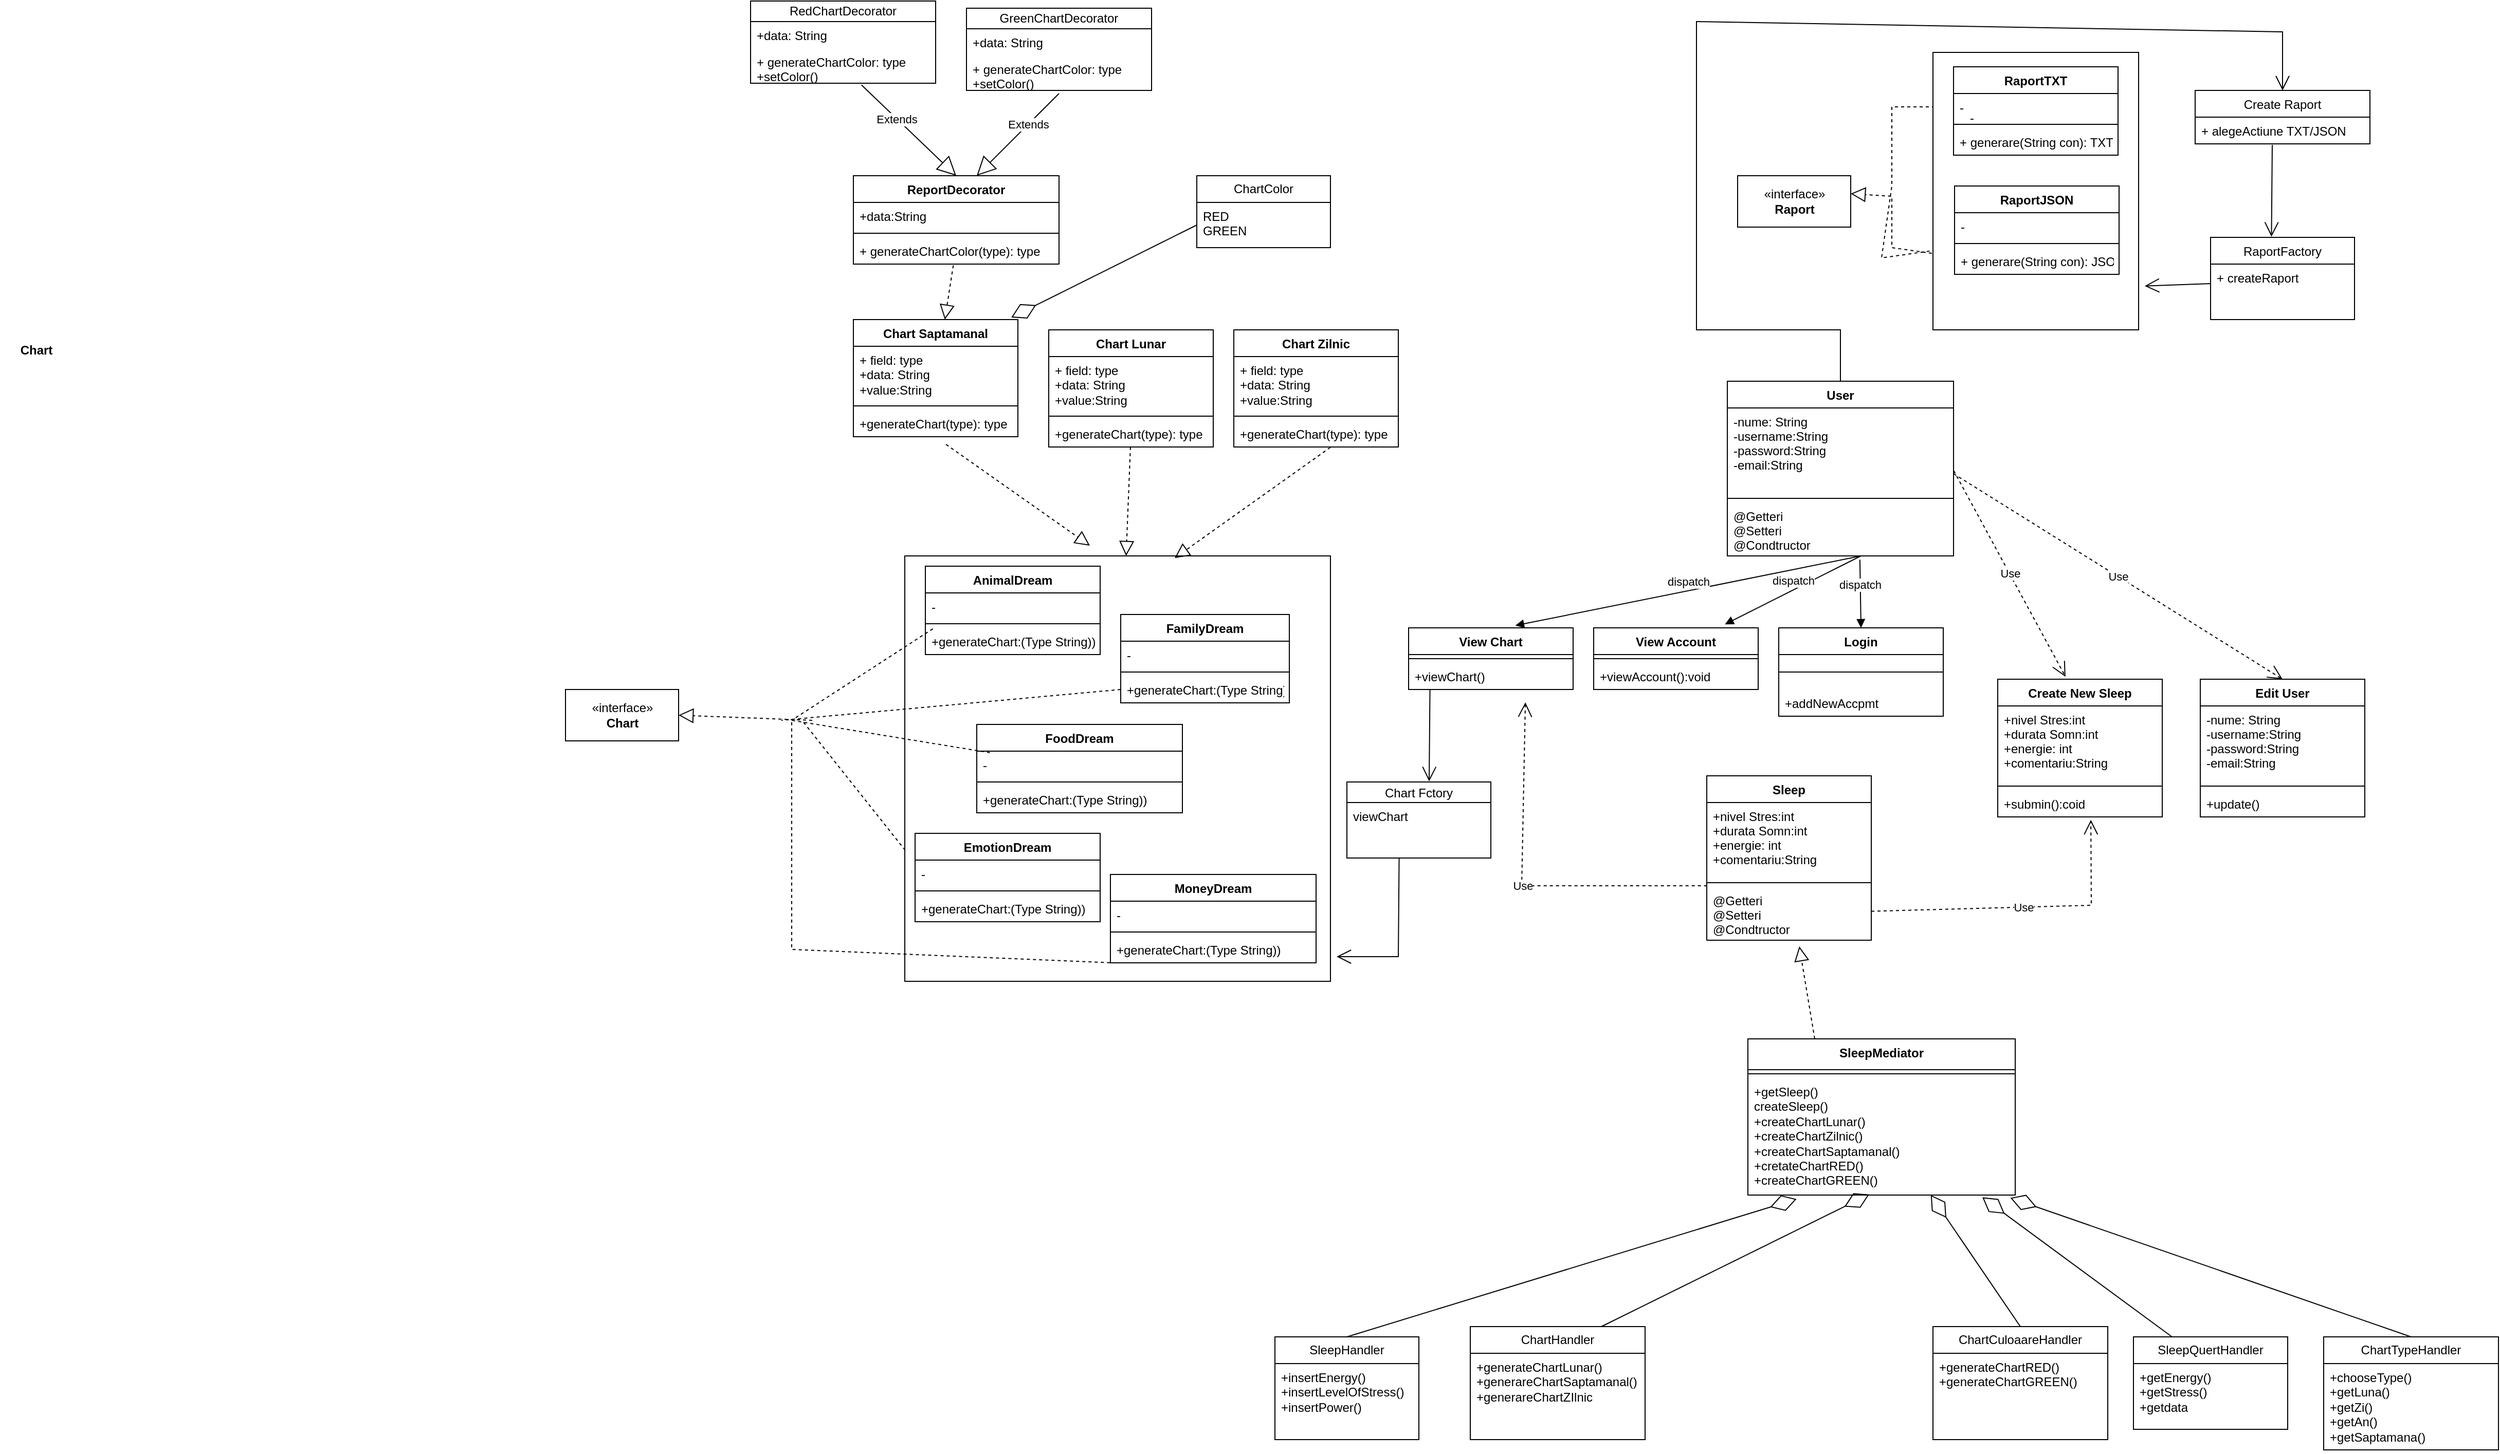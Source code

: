 <mxfile version="21.1.5" type="device">
  <diagram name="Page-1" id="kDRS4SzMBzNIKJDQWbR2">
    <mxGraphModel dx="2416" dy="660" grid="1" gridSize="10" guides="1" tooltips="1" connect="1" arrows="1" fold="1" page="1" pageScale="1" pageWidth="850" pageHeight="1100" math="0" shadow="0">
      <root>
        <mxCell id="0" />
        <mxCell id="1" parent="0" />
        <mxCell id="iBEmEZVyKZWmT8qCDktP-1" value="«interface»&lt;br&gt;&lt;b&gt;Raport&lt;/b&gt;" style="html=1;" parent="1" vertex="1">
          <mxGeometry x="40" y="300" width="110" height="50" as="geometry" />
        </mxCell>
        <mxCell id="iBEmEZVyKZWmT8qCDktP-4" value="" style="endArrow=block;dashed=1;endFill=0;endSize=12;html=1;rounded=0;entryX=1;entryY=0.75;entryDx=0;entryDy=0;exitX=0;exitY=0.5;exitDx=0;exitDy=0;" parent="1" source="iBEmEZVyKZWmT8qCDktP-7" edge="1">
          <mxGeometry width="160" relative="1" as="geometry">
            <mxPoint x="240" y="320" as="sourcePoint" />
            <mxPoint x="150" y="317.5" as="targetPoint" />
            <Array as="points">
              <mxPoint x="190" y="233" />
              <mxPoint x="190" y="310" />
              <mxPoint x="180" y="380" />
              <mxPoint x="250" y="370" />
              <mxPoint x="260" y="380" />
              <mxPoint x="190" y="370" />
              <mxPoint x="190" y="320" />
            </Array>
          </mxGeometry>
        </mxCell>
        <mxCell id="iBEmEZVyKZWmT8qCDktP-5" value="" style="html=1;" parent="1" vertex="1">
          <mxGeometry x="230" y="180" width="200" height="270" as="geometry" />
        </mxCell>
        <mxCell id="iBEmEZVyKZWmT8qCDktP-6" value="RaportTXT" style="swimlane;fontStyle=1;align=center;verticalAlign=top;childLayout=stackLayout;horizontal=1;startSize=26;horizontalStack=0;resizeParent=1;resizeParentMax=0;resizeLast=0;collapsible=1;marginBottom=0;" parent="1" vertex="1">
          <mxGeometry x="250" y="194" width="160" height="86" as="geometry" />
        </mxCell>
        <mxCell id="iBEmEZVyKZWmT8qCDktP-7" value="-" style="text;strokeColor=none;fillColor=none;align=left;verticalAlign=top;spacingLeft=4;spacingRight=4;overflow=hidden;rotatable=0;points=[[0,0.5],[1,0.5]];portConstraint=eastwest;" parent="iBEmEZVyKZWmT8qCDktP-6" vertex="1">
          <mxGeometry y="26" width="160" height="26" as="geometry" />
        </mxCell>
        <mxCell id="iBEmEZVyKZWmT8qCDktP-8" value="" style="line;strokeWidth=1;fillColor=none;align=left;verticalAlign=middle;spacingTop=-1;spacingLeft=3;spacingRight=3;rotatable=0;labelPosition=right;points=[];portConstraint=eastwest;strokeColor=inherit;" parent="iBEmEZVyKZWmT8qCDktP-6" vertex="1">
          <mxGeometry y="52" width="160" height="8" as="geometry" />
        </mxCell>
        <mxCell id="iBEmEZVyKZWmT8qCDktP-9" value="+ generare(String con): TXT" style="text;strokeColor=none;fillColor=none;align=left;verticalAlign=top;spacingLeft=4;spacingRight=4;overflow=hidden;rotatable=0;points=[[0,0.5],[1,0.5]];portConstraint=eastwest;" parent="iBEmEZVyKZWmT8qCDktP-6" vertex="1">
          <mxGeometry y="60" width="160" height="26" as="geometry" />
        </mxCell>
        <mxCell id="iBEmEZVyKZWmT8qCDktP-11" value="-" style="text;strokeColor=none;fillColor=none;align=left;verticalAlign=top;spacingLeft=4;spacingRight=4;overflow=hidden;rotatable=0;points=[[0,0.5],[1,0.5]];portConstraint=eastwest;" parent="1" vertex="1">
          <mxGeometry x="260" y="230" width="160" height="26" as="geometry" />
        </mxCell>
        <mxCell id="iBEmEZVyKZWmT8qCDktP-12" value="RaportJSON" style="swimlane;fontStyle=1;align=center;verticalAlign=top;childLayout=stackLayout;horizontal=1;startSize=26;horizontalStack=0;resizeParent=1;resizeParentMax=0;resizeLast=0;collapsible=1;marginBottom=0;" parent="1" vertex="1">
          <mxGeometry x="251" y="310" width="160" height="86" as="geometry" />
        </mxCell>
        <mxCell id="iBEmEZVyKZWmT8qCDktP-13" value="-" style="text;strokeColor=none;fillColor=none;align=left;verticalAlign=top;spacingLeft=4;spacingRight=4;overflow=hidden;rotatable=0;points=[[0,0.5],[1,0.5]];portConstraint=eastwest;" parent="iBEmEZVyKZWmT8qCDktP-12" vertex="1">
          <mxGeometry y="26" width="160" height="26" as="geometry" />
        </mxCell>
        <mxCell id="iBEmEZVyKZWmT8qCDktP-14" value="" style="line;strokeWidth=1;fillColor=none;align=left;verticalAlign=middle;spacingTop=-1;spacingLeft=3;spacingRight=3;rotatable=0;labelPosition=right;points=[];portConstraint=eastwest;strokeColor=inherit;" parent="iBEmEZVyKZWmT8qCDktP-12" vertex="1">
          <mxGeometry y="52" width="160" height="8" as="geometry" />
        </mxCell>
        <mxCell id="iBEmEZVyKZWmT8qCDktP-15" value="+ generare(String con): JSON" style="text;strokeColor=none;fillColor=none;align=left;verticalAlign=top;spacingLeft=4;spacingRight=4;overflow=hidden;rotatable=0;points=[[0,0.5],[1,0.5]];portConstraint=eastwest;" parent="iBEmEZVyKZWmT8qCDktP-12" vertex="1">
          <mxGeometry y="60" width="160" height="26" as="geometry" />
        </mxCell>
        <mxCell id="iBEmEZVyKZWmT8qCDktP-16" value="" style="endArrow=open;endFill=1;endSize=12;html=1;rounded=0;exitX=0;exitY=0.5;exitDx=0;exitDy=0;entryX=1.03;entryY=0.842;entryDx=0;entryDy=0;entryPerimeter=0;" parent="1" target="iBEmEZVyKZWmT8qCDktP-5" edge="1">
          <mxGeometry width="160" relative="1" as="geometry">
            <mxPoint x="500" y="405" as="sourcePoint" />
            <mxPoint x="440" y="410" as="targetPoint" />
          </mxGeometry>
        </mxCell>
        <mxCell id="iBEmEZVyKZWmT8qCDktP-17" value="RaportFactory" style="swimlane;fontStyle=0;childLayout=stackLayout;horizontal=1;startSize=26;fillColor=none;horizontalStack=0;resizeParent=1;resizeParentMax=0;resizeLast=0;collapsible=1;marginBottom=0;" parent="1" vertex="1">
          <mxGeometry x="500" y="360" width="140" height="80" as="geometry" />
        </mxCell>
        <mxCell id="iBEmEZVyKZWmT8qCDktP-18" value="+ createRaport" style="text;strokeColor=none;fillColor=none;align=left;verticalAlign=top;spacingLeft=4;spacingRight=4;overflow=hidden;rotatable=0;points=[[0,0.5],[1,0.5]];portConstraint=eastwest;" parent="iBEmEZVyKZWmT8qCDktP-17" vertex="1">
          <mxGeometry y="26" width="140" height="54" as="geometry" />
        </mxCell>
        <mxCell id="iBEmEZVyKZWmT8qCDktP-21" value="" style="endArrow=open;endFill=1;endSize=12;html=1;rounded=0;entryX=0.423;entryY=-0.008;entryDx=0;entryDy=0;entryPerimeter=0;" parent="1" target="iBEmEZVyKZWmT8qCDktP-17" edge="1">
          <mxGeometry width="160" relative="1" as="geometry">
            <mxPoint x="560" y="270" as="sourcePoint" />
            <mxPoint x="446" y="417.34" as="targetPoint" />
          </mxGeometry>
        </mxCell>
        <mxCell id="iBEmEZVyKZWmT8qCDktP-22" value="Create Raport" style="swimlane;fontStyle=0;childLayout=stackLayout;horizontal=1;startSize=26;fillColor=none;horizontalStack=0;resizeParent=1;resizeParentMax=0;resizeLast=0;collapsible=1;marginBottom=0;" parent="1" vertex="1">
          <mxGeometry x="485" y="217" width="170" height="52" as="geometry" />
        </mxCell>
        <mxCell id="iBEmEZVyKZWmT8qCDktP-25" value="+ alegeActiune TXT/JSON" style="text;strokeColor=none;fillColor=none;align=left;verticalAlign=top;spacingLeft=4;spacingRight=4;overflow=hidden;rotatable=0;points=[[0,0.5],[1,0.5]];portConstraint=eastwest;" parent="iBEmEZVyKZWmT8qCDktP-22" vertex="1">
          <mxGeometry y="26" width="170" height="26" as="geometry" />
        </mxCell>
        <mxCell id="iBEmEZVyKZWmT8qCDktP-26" value="User" style="swimlane;fontStyle=1;align=center;verticalAlign=top;childLayout=stackLayout;horizontal=1;startSize=26;horizontalStack=0;resizeParent=1;resizeParentMax=0;resizeLast=0;collapsible=1;marginBottom=0;" parent="1" vertex="1">
          <mxGeometry x="30" y="500" width="220" height="170" as="geometry" />
        </mxCell>
        <mxCell id="iBEmEZVyKZWmT8qCDktP-27" value="-nume: String&#xa;-username:String&#xa;-password:String&#xa;-email:String" style="text;strokeColor=none;fillColor=none;align=left;verticalAlign=top;spacingLeft=4;spacingRight=4;overflow=hidden;rotatable=0;points=[[0,0.5],[1,0.5]];portConstraint=eastwest;" parent="iBEmEZVyKZWmT8qCDktP-26" vertex="1">
          <mxGeometry y="26" width="220" height="84" as="geometry" />
        </mxCell>
        <mxCell id="iBEmEZVyKZWmT8qCDktP-28" value="" style="line;strokeWidth=1;fillColor=none;align=left;verticalAlign=middle;spacingTop=-1;spacingLeft=3;spacingRight=3;rotatable=0;labelPosition=right;points=[];portConstraint=eastwest;strokeColor=inherit;" parent="iBEmEZVyKZWmT8qCDktP-26" vertex="1">
          <mxGeometry y="110" width="220" height="8" as="geometry" />
        </mxCell>
        <mxCell id="iBEmEZVyKZWmT8qCDktP-29" value="@Getteri&#xa;@Setteri&#xa;@Condtructor" style="text;strokeColor=none;fillColor=none;align=left;verticalAlign=top;spacingLeft=4;spacingRight=4;overflow=hidden;rotatable=0;points=[[0,0.5],[1,0.5]];portConstraint=eastwest;" parent="iBEmEZVyKZWmT8qCDktP-26" vertex="1">
          <mxGeometry y="118" width="220" height="52" as="geometry" />
        </mxCell>
        <mxCell id="iBEmEZVyKZWmT8qCDktP-51" value="" style="endArrow=open;endFill=1;endSize=12;html=1;rounded=0;entryX=0.5;entryY=0;entryDx=0;entryDy=0;exitX=0.5;exitY=0;exitDx=0;exitDy=0;" parent="1" source="iBEmEZVyKZWmT8qCDktP-26" target="iBEmEZVyKZWmT8qCDktP-22" edge="1">
          <mxGeometry width="160" relative="1" as="geometry">
            <mxPoint x="470" y="490" as="sourcePoint" />
            <mxPoint x="630" y="490" as="targetPoint" />
            <Array as="points">
              <mxPoint x="140" y="450" />
              <mxPoint y="450" />
              <mxPoint y="150" />
              <mxPoint x="570" y="160" />
            </Array>
          </mxGeometry>
        </mxCell>
        <mxCell id="iBEmEZVyKZWmT8qCDktP-53" value="Login&#xa;&#xa;" style="swimlane;fontStyle=1;align=center;verticalAlign=top;childLayout=stackLayout;horizontal=1;startSize=26;horizontalStack=0;resizeParent=1;resizeParentMax=0;resizeLast=0;collapsible=1;marginBottom=0;" parent="1" vertex="1">
          <mxGeometry x="80" y="740" width="160" height="86" as="geometry" />
        </mxCell>
        <mxCell id="iBEmEZVyKZWmT8qCDktP-55" value="" style="line;strokeWidth=1;fillColor=none;align=left;verticalAlign=middle;spacingTop=-1;spacingLeft=3;spacingRight=3;rotatable=0;labelPosition=right;points=[];portConstraint=eastwest;strokeColor=inherit;" parent="iBEmEZVyKZWmT8qCDktP-53" vertex="1">
          <mxGeometry y="26" width="160" height="34" as="geometry" />
        </mxCell>
        <mxCell id="iBEmEZVyKZWmT8qCDktP-56" value="+addNewAccpmt" style="text;strokeColor=none;fillColor=none;align=left;verticalAlign=top;spacingLeft=4;spacingRight=4;overflow=hidden;rotatable=0;points=[[0,0.5],[1,0.5]];portConstraint=eastwest;" parent="iBEmEZVyKZWmT8qCDktP-53" vertex="1">
          <mxGeometry y="60" width="160" height="26" as="geometry" />
        </mxCell>
        <mxCell id="iBEmEZVyKZWmT8qCDktP-57" value="dispatch" style="html=1;verticalAlign=bottom;endArrow=block;rounded=0;exitX=0.586;exitY=1.07;exitDx=0;exitDy=0;exitPerimeter=0;entryX=0.5;entryY=0;entryDx=0;entryDy=0;" parent="1" source="iBEmEZVyKZWmT8qCDktP-29" target="iBEmEZVyKZWmT8qCDktP-53" edge="1">
          <mxGeometry width="80" relative="1" as="geometry">
            <mxPoint x="670" y="460" as="sourcePoint" />
            <mxPoint x="750" y="460" as="targetPoint" />
          </mxGeometry>
        </mxCell>
        <mxCell id="iBEmEZVyKZWmT8qCDktP-58" value="Create New Sleep" style="swimlane;fontStyle=1;align=center;verticalAlign=top;childLayout=stackLayout;horizontal=1;startSize=26;horizontalStack=0;resizeParent=1;resizeParentMax=0;resizeLast=0;collapsible=1;marginBottom=0;" parent="1" vertex="1">
          <mxGeometry x="293" y="790" width="160" height="134" as="geometry" />
        </mxCell>
        <mxCell id="iBEmEZVyKZWmT8qCDktP-59" value="+nivel Stres:int&#xa;+durata Somn:int&#xa;+energie: int&#xa;+comentariu:String" style="text;strokeColor=none;fillColor=none;align=left;verticalAlign=top;spacingLeft=4;spacingRight=4;overflow=hidden;rotatable=0;points=[[0,0.5],[1,0.5]];portConstraint=eastwest;" parent="iBEmEZVyKZWmT8qCDktP-58" vertex="1">
          <mxGeometry y="26" width="160" height="74" as="geometry" />
        </mxCell>
        <mxCell id="iBEmEZVyKZWmT8qCDktP-60" value="" style="line;strokeWidth=1;fillColor=none;align=left;verticalAlign=middle;spacingTop=-1;spacingLeft=3;spacingRight=3;rotatable=0;labelPosition=right;points=[];portConstraint=eastwest;strokeColor=inherit;" parent="iBEmEZVyKZWmT8qCDktP-58" vertex="1">
          <mxGeometry y="100" width="160" height="8" as="geometry" />
        </mxCell>
        <mxCell id="iBEmEZVyKZWmT8qCDktP-61" value="+submin():coid" style="text;strokeColor=none;fillColor=none;align=left;verticalAlign=top;spacingLeft=4;spacingRight=4;overflow=hidden;rotatable=0;points=[[0,0.5],[1,0.5]];portConstraint=eastwest;" parent="iBEmEZVyKZWmT8qCDktP-58" vertex="1">
          <mxGeometry y="108" width="160" height="26" as="geometry" />
        </mxCell>
        <mxCell id="iBEmEZVyKZWmT8qCDktP-62" value="Use" style="endArrow=open;endSize=12;dashed=1;html=1;rounded=0;entryX=0.412;entryY=-0.018;entryDx=0;entryDy=0;entryPerimeter=0;exitX=1.001;exitY=0.727;exitDx=0;exitDy=0;exitPerimeter=0;" parent="1" source="iBEmEZVyKZWmT8qCDktP-27" target="iBEmEZVyKZWmT8qCDktP-58" edge="1">
          <mxGeometry width="160" relative="1" as="geometry">
            <mxPoint x="454" y="612.45" as="sourcePoint" />
            <mxPoint x="440" y="700" as="targetPoint" />
          </mxGeometry>
        </mxCell>
        <mxCell id="iBEmEZVyKZWmT8qCDktP-63" value="View Account" style="swimlane;fontStyle=1;align=center;verticalAlign=top;childLayout=stackLayout;horizontal=1;startSize=26;horizontalStack=0;resizeParent=1;resizeParentMax=0;resizeLast=0;collapsible=1;marginBottom=0;" parent="1" vertex="1">
          <mxGeometry x="-100" y="740" width="160" height="60" as="geometry" />
        </mxCell>
        <mxCell id="iBEmEZVyKZWmT8qCDktP-65" value="" style="line;strokeWidth=1;fillColor=none;align=left;verticalAlign=middle;spacingTop=-1;spacingLeft=3;spacingRight=3;rotatable=0;labelPosition=right;points=[];portConstraint=eastwest;strokeColor=inherit;" parent="iBEmEZVyKZWmT8qCDktP-63" vertex="1">
          <mxGeometry y="26" width="160" height="8" as="geometry" />
        </mxCell>
        <mxCell id="iBEmEZVyKZWmT8qCDktP-66" value="+viewAccount():void" style="text;strokeColor=none;fillColor=none;align=left;verticalAlign=top;spacingLeft=4;spacingRight=4;overflow=hidden;rotatable=0;points=[[0,0.5],[1,0.5]];portConstraint=eastwest;" parent="iBEmEZVyKZWmT8qCDktP-63" vertex="1">
          <mxGeometry y="34" width="160" height="26" as="geometry" />
        </mxCell>
        <mxCell id="iBEmEZVyKZWmT8qCDktP-67" value="dispatch" style="html=1;verticalAlign=bottom;endArrow=block;rounded=0;entryX=0.798;entryY=-0.057;entryDx=0;entryDy=0;entryPerimeter=0;" parent="1" target="iBEmEZVyKZWmT8qCDktP-63" edge="1">
          <mxGeometry width="80" relative="1" as="geometry">
            <mxPoint x="160" y="670" as="sourcePoint" />
            <mxPoint x="170" y="750" as="targetPoint" />
          </mxGeometry>
        </mxCell>
        <mxCell id="iBEmEZVyKZWmT8qCDktP-69" value="View Chart" style="swimlane;fontStyle=1;align=center;verticalAlign=top;childLayout=stackLayout;horizontal=1;startSize=26;horizontalStack=0;resizeParent=1;resizeParentMax=0;resizeLast=0;collapsible=1;marginBottom=0;" parent="1" vertex="1">
          <mxGeometry x="-280" y="740" width="160" height="60" as="geometry" />
        </mxCell>
        <mxCell id="iBEmEZVyKZWmT8qCDktP-70" value="" style="line;strokeWidth=1;fillColor=none;align=left;verticalAlign=middle;spacingTop=-1;spacingLeft=3;spacingRight=3;rotatable=0;labelPosition=right;points=[];portConstraint=eastwest;strokeColor=inherit;" parent="iBEmEZVyKZWmT8qCDktP-69" vertex="1">
          <mxGeometry y="26" width="160" height="8" as="geometry" />
        </mxCell>
        <mxCell id="iBEmEZVyKZWmT8qCDktP-71" value="+viewChart()" style="text;strokeColor=none;fillColor=none;align=left;verticalAlign=top;spacingLeft=4;spacingRight=4;overflow=hidden;rotatable=0;points=[[0,0.5],[1,0.5]];portConstraint=eastwest;" parent="iBEmEZVyKZWmT8qCDktP-69" vertex="1">
          <mxGeometry y="34" width="160" height="26" as="geometry" />
        </mxCell>
        <mxCell id="iBEmEZVyKZWmT8qCDktP-72" value="dispatch" style="html=1;verticalAlign=bottom;endArrow=block;rounded=0;entryX=0.649;entryY=-0.037;entryDx=0;entryDy=0;entryPerimeter=0;" parent="1" target="iBEmEZVyKZWmT8qCDktP-69" edge="1">
          <mxGeometry width="80" relative="1" as="geometry">
            <mxPoint x="160" y="670" as="sourcePoint" />
            <mxPoint x="37.68" y="746.58" as="targetPoint" />
          </mxGeometry>
        </mxCell>
        <mxCell id="iBEmEZVyKZWmT8qCDktP-73" value="Edit User" style="swimlane;fontStyle=1;align=center;verticalAlign=top;childLayout=stackLayout;horizontal=1;startSize=26;horizontalStack=0;resizeParent=1;resizeParentMax=0;resizeLast=0;collapsible=1;marginBottom=0;" parent="1" vertex="1">
          <mxGeometry x="490" y="790" width="160" height="134" as="geometry" />
        </mxCell>
        <mxCell id="iBEmEZVyKZWmT8qCDktP-74" value="-nume: String&#xa;-username:String&#xa;-password:String&#xa;-email:String" style="text;strokeColor=none;fillColor=none;align=left;verticalAlign=top;spacingLeft=4;spacingRight=4;overflow=hidden;rotatable=0;points=[[0,0.5],[1,0.5]];portConstraint=eastwest;" parent="iBEmEZVyKZWmT8qCDktP-73" vertex="1">
          <mxGeometry y="26" width="160" height="74" as="geometry" />
        </mxCell>
        <mxCell id="iBEmEZVyKZWmT8qCDktP-75" value="" style="line;strokeWidth=1;fillColor=none;align=left;verticalAlign=middle;spacingTop=-1;spacingLeft=3;spacingRight=3;rotatable=0;labelPosition=right;points=[];portConstraint=eastwest;strokeColor=inherit;" parent="iBEmEZVyKZWmT8qCDktP-73" vertex="1">
          <mxGeometry y="100" width="160" height="8" as="geometry" />
        </mxCell>
        <mxCell id="iBEmEZVyKZWmT8qCDktP-76" value="+update()" style="text;strokeColor=none;fillColor=none;align=left;verticalAlign=top;spacingLeft=4;spacingRight=4;overflow=hidden;rotatable=0;points=[[0,0.5],[1,0.5]];portConstraint=eastwest;" parent="iBEmEZVyKZWmT8qCDktP-73" vertex="1">
          <mxGeometry y="108" width="160" height="26" as="geometry" />
        </mxCell>
        <mxCell id="iBEmEZVyKZWmT8qCDktP-81" value="Use" style="endArrow=open;endSize=12;dashed=1;html=1;rounded=0;entryX=0.5;entryY=0;entryDx=0;entryDy=0;" parent="1" target="iBEmEZVyKZWmT8qCDktP-73" edge="1">
          <mxGeometry width="160" relative="1" as="geometry">
            <mxPoint x="250" y="590" as="sourcePoint" />
            <mxPoint x="620" y="770" as="targetPoint" />
          </mxGeometry>
        </mxCell>
        <mxCell id="iBEmEZVyKZWmT8qCDktP-83" value="Sleep" style="swimlane;fontStyle=1;align=center;verticalAlign=top;childLayout=stackLayout;horizontal=1;startSize=26;horizontalStack=0;resizeParent=1;resizeParentMax=0;resizeLast=0;collapsible=1;marginBottom=0;" parent="1" vertex="1">
          <mxGeometry x="10" y="884" width="160" height="160" as="geometry" />
        </mxCell>
        <mxCell id="iBEmEZVyKZWmT8qCDktP-84" value="+nivel Stres:int&#xa;+durata Somn:int&#xa;+energie: int&#xa;+comentariu:String" style="text;strokeColor=none;fillColor=none;align=left;verticalAlign=top;spacingLeft=4;spacingRight=4;overflow=hidden;rotatable=0;points=[[0,0.5],[1,0.5]];portConstraint=eastwest;" parent="iBEmEZVyKZWmT8qCDktP-83" vertex="1">
          <mxGeometry y="26" width="160" height="74" as="geometry" />
        </mxCell>
        <mxCell id="iBEmEZVyKZWmT8qCDktP-85" value="" style="line;strokeWidth=1;fillColor=none;align=left;verticalAlign=middle;spacingTop=-1;spacingLeft=3;spacingRight=3;rotatable=0;labelPosition=right;points=[];portConstraint=eastwest;strokeColor=inherit;" parent="iBEmEZVyKZWmT8qCDktP-83" vertex="1">
          <mxGeometry y="100" width="160" height="8" as="geometry" />
        </mxCell>
        <mxCell id="iBEmEZVyKZWmT8qCDktP-86" value="@Getteri&#xa;@Setteri&#xa;@Condtructor" style="text;strokeColor=none;fillColor=none;align=left;verticalAlign=top;spacingLeft=4;spacingRight=4;overflow=hidden;rotatable=0;points=[[0,0.5],[1,0.5]];portConstraint=eastwest;" parent="iBEmEZVyKZWmT8qCDktP-83" vertex="1">
          <mxGeometry y="108" width="160" height="52" as="geometry" />
        </mxCell>
        <mxCell id="iBEmEZVyKZWmT8qCDktP-87" value="Use" style="endArrow=open;endSize=12;dashed=1;html=1;rounded=0;entryX=0.566;entryY=1.113;entryDx=0;entryDy=0;entryPerimeter=0;" parent="1" source="iBEmEZVyKZWmT8qCDktP-86" target="iBEmEZVyKZWmT8qCDktP-61" edge="1">
          <mxGeometry width="160" relative="1" as="geometry">
            <mxPoint x="330" y="950" as="sourcePoint" />
            <mxPoint x="490" y="950" as="targetPoint" />
            <Array as="points">
              <mxPoint x="384" y="1010" />
            </Array>
          </mxGeometry>
        </mxCell>
        <mxCell id="iBEmEZVyKZWmT8qCDktP-88" value="Use" style="endArrow=open;endSize=12;dashed=1;html=1;rounded=0;entryX=0.566;entryY=1.113;entryDx=0;entryDy=0;entryPerimeter=0;exitX=0.002;exitY=1.094;exitDx=0;exitDy=0;exitPerimeter=0;" parent="1" source="iBEmEZVyKZWmT8qCDktP-84" edge="1">
          <mxGeometry width="160" relative="1" as="geometry">
            <mxPoint x="-380" y="901.443" as="sourcePoint" />
            <mxPoint x="-166.44" y="812.558" as="targetPoint" />
            <Array as="points">
              <mxPoint x="-170" y="991" />
            </Array>
          </mxGeometry>
        </mxCell>
        <mxCell id="zp08R42-wTzp3Ylq2dBb-3" value="Chart Fctory" style="swimlane;fontStyle=0;childLayout=stackLayout;horizontal=1;startSize=20;fillColor=none;horizontalStack=0;resizeParent=1;resizeParentMax=0;resizeLast=0;collapsible=1;marginBottom=0;" parent="1" vertex="1">
          <mxGeometry x="-340" y="890" width="140" height="74" as="geometry" />
        </mxCell>
        <mxCell id="zp08R42-wTzp3Ylq2dBb-4" value="viewChart" style="text;strokeColor=none;fillColor=none;align=left;verticalAlign=top;spacingLeft=4;spacingRight=4;overflow=hidden;rotatable=0;points=[[0,0.5],[1,0.5]];portConstraint=eastwest;" parent="zp08R42-wTzp3Ylq2dBb-3" vertex="1">
          <mxGeometry y="20" width="140" height="54" as="geometry" />
        </mxCell>
        <mxCell id="zp08R42-wTzp3Ylq2dBb-5" value="" style="endArrow=open;endFill=1;endSize=12;html=1;rounded=0;entryX=0.423;entryY=-0.008;entryDx=0;entryDy=0;entryPerimeter=0;" parent="1" edge="1">
          <mxGeometry width="160" relative="1" as="geometry">
            <mxPoint x="-259.22" y="800" as="sourcePoint" />
            <mxPoint x="-260.0" y="889.36" as="targetPoint" />
          </mxGeometry>
        </mxCell>
        <mxCell id="zp08R42-wTzp3Ylq2dBb-7" value="" style="whiteSpace=wrap;html=1;aspect=fixed;" parent="1" vertex="1">
          <mxGeometry x="-770" y="670" width="414" height="414" as="geometry" />
        </mxCell>
        <mxCell id="zp08R42-wTzp3Ylq2dBb-8" value="AnimalDream" style="swimlane;fontStyle=1;align=center;verticalAlign=top;childLayout=stackLayout;horizontal=1;startSize=26;horizontalStack=0;resizeParent=1;resizeParentMax=0;resizeLast=0;collapsible=1;marginBottom=0;" parent="1" vertex="1">
          <mxGeometry x="-750" y="680" width="170" height="86" as="geometry" />
        </mxCell>
        <mxCell id="zp08R42-wTzp3Ylq2dBb-9" value="-" style="text;strokeColor=none;fillColor=none;align=left;verticalAlign=top;spacingLeft=4;spacingRight=4;overflow=hidden;rotatable=0;points=[[0,0.5],[1,0.5]];portConstraint=eastwest;" parent="zp08R42-wTzp3Ylq2dBb-8" vertex="1">
          <mxGeometry y="26" width="170" height="26" as="geometry" />
        </mxCell>
        <mxCell id="zp08R42-wTzp3Ylq2dBb-10" value="" style="line;strokeWidth=1;fillColor=none;align=left;verticalAlign=middle;spacingTop=-1;spacingLeft=3;spacingRight=3;rotatable=0;labelPosition=right;points=[];portConstraint=eastwest;strokeColor=inherit;" parent="zp08R42-wTzp3Ylq2dBb-8" vertex="1">
          <mxGeometry y="52" width="170" height="8" as="geometry" />
        </mxCell>
        <mxCell id="zp08R42-wTzp3Ylq2dBb-11" value="+generateChart:(Type String))" style="text;strokeColor=none;fillColor=none;align=left;verticalAlign=top;spacingLeft=4;spacingRight=4;overflow=hidden;rotatable=0;points=[[0,0.5],[1,0.5]];portConstraint=eastwest;" parent="zp08R42-wTzp3Ylq2dBb-8" vertex="1">
          <mxGeometry y="60" width="170" height="26" as="geometry" />
        </mxCell>
        <mxCell id="zp08R42-wTzp3Ylq2dBb-12" value="FamilyDream" style="swimlane;fontStyle=1;align=center;verticalAlign=top;childLayout=stackLayout;horizontal=1;startSize=26;horizontalStack=0;resizeParent=1;resizeParentMax=0;resizeLast=0;collapsible=1;marginBottom=0;" parent="1" vertex="1">
          <mxGeometry x="-560" y="727" width="164" height="86" as="geometry" />
        </mxCell>
        <mxCell id="zp08R42-wTzp3Ylq2dBb-13" value="-" style="text;strokeColor=none;fillColor=none;align=left;verticalAlign=top;spacingLeft=4;spacingRight=4;overflow=hidden;rotatable=0;points=[[0,0.5],[1,0.5]];portConstraint=eastwest;" parent="zp08R42-wTzp3Ylq2dBb-12" vertex="1">
          <mxGeometry y="26" width="164" height="26" as="geometry" />
        </mxCell>
        <mxCell id="zp08R42-wTzp3Ylq2dBb-14" value="" style="line;strokeWidth=1;fillColor=none;align=left;verticalAlign=middle;spacingTop=-1;spacingLeft=3;spacingRight=3;rotatable=0;labelPosition=right;points=[];portConstraint=eastwest;strokeColor=inherit;" parent="zp08R42-wTzp3Ylq2dBb-12" vertex="1">
          <mxGeometry y="52" width="164" height="8" as="geometry" />
        </mxCell>
        <mxCell id="zp08R42-wTzp3Ylq2dBb-15" value="+generateChart:(Type String))" style="text;strokeColor=none;fillColor=none;align=left;verticalAlign=top;spacingLeft=4;spacingRight=4;overflow=hidden;rotatable=0;points=[[0,0.5],[1,0.5]];portConstraint=eastwest;" parent="zp08R42-wTzp3Ylq2dBb-12" vertex="1">
          <mxGeometry y="60" width="164" height="26" as="geometry" />
        </mxCell>
        <mxCell id="zp08R42-wTzp3Ylq2dBb-16" value="FoodDream" style="swimlane;fontStyle=1;align=center;verticalAlign=top;childLayout=stackLayout;horizontal=1;startSize=26;horizontalStack=0;resizeParent=1;resizeParentMax=0;resizeLast=0;collapsible=1;marginBottom=0;" parent="1" vertex="1">
          <mxGeometry x="-700" y="834" width="200" height="86" as="geometry" />
        </mxCell>
        <mxCell id="zp08R42-wTzp3Ylq2dBb-17" value="-" style="text;strokeColor=none;fillColor=none;align=left;verticalAlign=top;spacingLeft=4;spacingRight=4;overflow=hidden;rotatable=0;points=[[0,0.5],[1,0.5]];portConstraint=eastwest;" parent="zp08R42-wTzp3Ylq2dBb-16" vertex="1">
          <mxGeometry y="26" width="200" height="26" as="geometry" />
        </mxCell>
        <mxCell id="zp08R42-wTzp3Ylq2dBb-18" value="" style="line;strokeWidth=1;fillColor=none;align=left;verticalAlign=middle;spacingTop=-1;spacingLeft=3;spacingRight=3;rotatable=0;labelPosition=right;points=[];portConstraint=eastwest;strokeColor=inherit;" parent="zp08R42-wTzp3Ylq2dBb-16" vertex="1">
          <mxGeometry y="52" width="200" height="8" as="geometry" />
        </mxCell>
        <mxCell id="zp08R42-wTzp3Ylq2dBb-19" value="+generateChart:(Type String))" style="text;strokeColor=none;fillColor=none;align=left;verticalAlign=top;spacingLeft=4;spacingRight=4;overflow=hidden;rotatable=0;points=[[0,0.5],[1,0.5]];portConstraint=eastwest;" parent="zp08R42-wTzp3Ylq2dBb-16" vertex="1">
          <mxGeometry y="60" width="200" height="26" as="geometry" />
        </mxCell>
        <mxCell id="zp08R42-wTzp3Ylq2dBb-21" value="EmotionDream" style="swimlane;fontStyle=1;align=center;verticalAlign=top;childLayout=stackLayout;horizontal=1;startSize=26;horizontalStack=0;resizeParent=1;resizeParentMax=0;resizeLast=0;collapsible=1;marginBottom=0;" parent="1" vertex="1">
          <mxGeometry x="-760" y="940" width="180" height="86" as="geometry" />
        </mxCell>
        <mxCell id="zp08R42-wTzp3Ylq2dBb-22" value="-" style="text;strokeColor=none;fillColor=none;align=left;verticalAlign=top;spacingLeft=4;spacingRight=4;overflow=hidden;rotatable=0;points=[[0,0.5],[1,0.5]];portConstraint=eastwest;" parent="zp08R42-wTzp3Ylq2dBb-21" vertex="1">
          <mxGeometry y="26" width="180" height="26" as="geometry" />
        </mxCell>
        <mxCell id="zp08R42-wTzp3Ylq2dBb-23" value="" style="line;strokeWidth=1;fillColor=none;align=left;verticalAlign=middle;spacingTop=-1;spacingLeft=3;spacingRight=3;rotatable=0;labelPosition=right;points=[];portConstraint=eastwest;strokeColor=inherit;" parent="zp08R42-wTzp3Ylq2dBb-21" vertex="1">
          <mxGeometry y="52" width="180" height="8" as="geometry" />
        </mxCell>
        <mxCell id="zp08R42-wTzp3Ylq2dBb-24" value="+generateChart:(Type String))" style="text;strokeColor=none;fillColor=none;align=left;verticalAlign=top;spacingLeft=4;spacingRight=4;overflow=hidden;rotatable=0;points=[[0,0.5],[1,0.5]];portConstraint=eastwest;" parent="zp08R42-wTzp3Ylq2dBb-21" vertex="1">
          <mxGeometry y="60" width="180" height="26" as="geometry" />
        </mxCell>
        <mxCell id="zp08R42-wTzp3Ylq2dBb-25" value="MoneyDream" style="swimlane;fontStyle=1;align=center;verticalAlign=top;childLayout=stackLayout;horizontal=1;startSize=26;horizontalStack=0;resizeParent=1;resizeParentMax=0;resizeLast=0;collapsible=1;marginBottom=0;" parent="1" vertex="1">
          <mxGeometry x="-570" y="980" width="200" height="86" as="geometry" />
        </mxCell>
        <mxCell id="zp08R42-wTzp3Ylq2dBb-26" value="-" style="text;strokeColor=none;fillColor=none;align=left;verticalAlign=top;spacingLeft=4;spacingRight=4;overflow=hidden;rotatable=0;points=[[0,0.5],[1,0.5]];portConstraint=eastwest;" parent="zp08R42-wTzp3Ylq2dBb-25" vertex="1">
          <mxGeometry y="26" width="200" height="26" as="geometry" />
        </mxCell>
        <mxCell id="zp08R42-wTzp3Ylq2dBb-27" value="" style="line;strokeWidth=1;fillColor=none;align=left;verticalAlign=middle;spacingTop=-1;spacingLeft=3;spacingRight=3;rotatable=0;labelPosition=right;points=[];portConstraint=eastwest;strokeColor=inherit;" parent="zp08R42-wTzp3Ylq2dBb-25" vertex="1">
          <mxGeometry y="52" width="200" height="8" as="geometry" />
        </mxCell>
        <mxCell id="zp08R42-wTzp3Ylq2dBb-28" value="+generateChart:(Type String))" style="text;strokeColor=none;fillColor=none;align=left;verticalAlign=top;spacingLeft=4;spacingRight=4;overflow=hidden;rotatable=0;points=[[0,0.5],[1,0.5]];portConstraint=eastwest;" parent="zp08R42-wTzp3Ylq2dBb-25" vertex="1">
          <mxGeometry y="60" width="200" height="26" as="geometry" />
        </mxCell>
        <mxCell id="zp08R42-wTzp3Ylq2dBb-29" value="" style="endArrow=open;endFill=1;endSize=12;html=1;rounded=0;" parent="1" edge="1">
          <mxGeometry width="160" relative="1" as="geometry">
            <mxPoint x="-289.22" y="964" as="sourcePoint" />
            <mxPoint x="-350" y="1060" as="targetPoint" />
            <Array as="points">
              <mxPoint x="-290" y="1060" />
            </Array>
          </mxGeometry>
        </mxCell>
        <mxCell id="zp08R42-wTzp3Ylq2dBb-30" value="«interface»&lt;br&gt;&lt;b&gt;Chart&lt;/b&gt;" style="html=1;" parent="1" vertex="1">
          <mxGeometry x="-1100" y="800" width="110" height="50" as="geometry" />
        </mxCell>
        <mxCell id="zp08R42-wTzp3Ylq2dBb-31" value="" style="endArrow=none;dashed=1;html=1;rounded=0;exitX=0.043;exitY=0.036;exitDx=0;exitDy=0;exitPerimeter=0;" parent="1" source="zp08R42-wTzp3Ylq2dBb-11" edge="1">
          <mxGeometry width="50" height="50" relative="1" as="geometry">
            <mxPoint x="-500" y="700" as="sourcePoint" />
            <mxPoint x="-880" y="830" as="targetPoint" />
          </mxGeometry>
        </mxCell>
        <mxCell id="zp08R42-wTzp3Ylq2dBb-32" value="" style="endArrow=none;dashed=1;html=1;rounded=0;exitX=0;exitY=0.5;exitDx=0;exitDy=0;" parent="1" source="zp08R42-wTzp3Ylq2dBb-15" edge="1">
          <mxGeometry width="50" height="50" relative="1" as="geometry">
            <mxPoint x="-732.69" y="750.936" as="sourcePoint" />
            <mxPoint x="-890" y="830" as="targetPoint" />
          </mxGeometry>
        </mxCell>
        <mxCell id="zp08R42-wTzp3Ylq2dBb-33" value="" style="endArrow=none;dashed=1;html=1;rounded=0;exitX=0.064;exitY=0.059;exitDx=0;exitDy=0;exitPerimeter=0;" parent="1" source="zp08R42-wTzp3Ylq2dBb-17" edge="1">
          <mxGeometry width="50" height="50" relative="1" as="geometry">
            <mxPoint x="-722.69" y="760.936" as="sourcePoint" />
            <mxPoint x="-880" y="830" as="targetPoint" />
          </mxGeometry>
        </mxCell>
        <mxCell id="zp08R42-wTzp3Ylq2dBb-34" value="" style="endArrow=none;dashed=1;html=1;rounded=0;exitX=0.001;exitY=0.692;exitDx=0;exitDy=0;exitPerimeter=0;" parent="1" source="zp08R42-wTzp3Ylq2dBb-7" edge="1">
          <mxGeometry width="50" height="50" relative="1" as="geometry">
            <mxPoint x="-712.69" y="770.936" as="sourcePoint" />
            <mxPoint x="-870" y="830" as="targetPoint" />
          </mxGeometry>
        </mxCell>
        <mxCell id="zp08R42-wTzp3Ylq2dBb-35" value="" style="endArrow=none;dashed=1;html=1;rounded=0;exitX=-0.002;exitY=0.994;exitDx=0;exitDy=0;exitPerimeter=0;" parent="1" source="zp08R42-wTzp3Ylq2dBb-28" edge="1">
          <mxGeometry width="50" height="50" relative="1" as="geometry">
            <mxPoint x="-702.69" y="780.936" as="sourcePoint" />
            <mxPoint x="-880" y="830" as="targetPoint" />
            <Array as="points">
              <mxPoint x="-880" y="1053" />
            </Array>
          </mxGeometry>
        </mxCell>
        <mxCell id="zp08R42-wTzp3Ylq2dBb-39" value="" style="endArrow=block;dashed=1;endFill=0;endSize=12;html=1;rounded=0;entryX=1;entryY=0.5;entryDx=0;entryDy=0;" parent="1" target="zp08R42-wTzp3Ylq2dBb-30" edge="1">
          <mxGeometry width="160" relative="1" as="geometry">
            <mxPoint x="-860" y="830" as="sourcePoint" />
            <mxPoint x="-400" y="680" as="targetPoint" />
          </mxGeometry>
        </mxCell>
        <mxCell id="c24Lr0dvTMyHresmWkB6-2" value="Chart" style="text;align=center;fontStyle=1;verticalAlign=middle;spacingLeft=3;spacingRight=3;strokeColor=none;rotatable=0;points=[[0,0.5],[1,0.5]];portConstraint=eastwest;html=1;" vertex="1" parent="1">
          <mxGeometry x="-1650" y="460" width="70" height="20" as="geometry" />
        </mxCell>
        <mxCell id="c24Lr0dvTMyHresmWkB6-3" value="Chart Saptamanal" style="swimlane;fontStyle=1;align=center;verticalAlign=top;childLayout=stackLayout;horizontal=1;startSize=26;horizontalStack=0;resizeParent=1;resizeParentMax=0;resizeLast=0;collapsible=1;marginBottom=0;whiteSpace=wrap;html=1;fillColor=#FFFFFF;" vertex="1" parent="1">
          <mxGeometry x="-820" y="440" width="160" height="114" as="geometry" />
        </mxCell>
        <mxCell id="c24Lr0dvTMyHresmWkB6-4" value="+ field: type&lt;br&gt;+data: String&lt;br&gt;+value:String" style="text;strokeColor=none;fillColor=none;align=left;verticalAlign=top;spacingLeft=4;spacingRight=4;overflow=hidden;rotatable=0;points=[[0,0.5],[1,0.5]];portConstraint=eastwest;whiteSpace=wrap;html=1;" vertex="1" parent="c24Lr0dvTMyHresmWkB6-3">
          <mxGeometry y="26" width="160" height="54" as="geometry" />
        </mxCell>
        <mxCell id="c24Lr0dvTMyHresmWkB6-5" value="" style="line;strokeWidth=1;fillColor=none;align=left;verticalAlign=middle;spacingTop=-1;spacingLeft=3;spacingRight=3;rotatable=0;labelPosition=right;points=[];portConstraint=eastwest;strokeColor=inherit;" vertex="1" parent="c24Lr0dvTMyHresmWkB6-3">
          <mxGeometry y="80" width="160" height="8" as="geometry" />
        </mxCell>
        <mxCell id="c24Lr0dvTMyHresmWkB6-6" value="+generateChart(type): type" style="text;strokeColor=none;fillColor=none;align=left;verticalAlign=top;spacingLeft=4;spacingRight=4;overflow=hidden;rotatable=0;points=[[0,0.5],[1,0.5]];portConstraint=eastwest;whiteSpace=wrap;html=1;" vertex="1" parent="c24Lr0dvTMyHresmWkB6-3">
          <mxGeometry y="88" width="160" height="26" as="geometry" />
        </mxCell>
        <mxCell id="c24Lr0dvTMyHresmWkB6-8" value="Chart Lunar" style="swimlane;fontStyle=1;align=center;verticalAlign=top;childLayout=stackLayout;horizontal=1;startSize=26;horizontalStack=0;resizeParent=1;resizeParentMax=0;resizeLast=0;collapsible=1;marginBottom=0;whiteSpace=wrap;html=1;fillColor=#FFFFFF;" vertex="1" parent="1">
          <mxGeometry x="-630" y="450" width="160" height="114" as="geometry" />
        </mxCell>
        <mxCell id="c24Lr0dvTMyHresmWkB6-9" value="+ field: type&lt;br&gt;+data: String&lt;br&gt;+value:String" style="text;strokeColor=none;fillColor=none;align=left;verticalAlign=top;spacingLeft=4;spacingRight=4;overflow=hidden;rotatable=0;points=[[0,0.5],[1,0.5]];portConstraint=eastwest;whiteSpace=wrap;html=1;" vertex="1" parent="c24Lr0dvTMyHresmWkB6-8">
          <mxGeometry y="26" width="160" height="54" as="geometry" />
        </mxCell>
        <mxCell id="c24Lr0dvTMyHresmWkB6-10" value="" style="line;strokeWidth=1;fillColor=none;align=left;verticalAlign=middle;spacingTop=-1;spacingLeft=3;spacingRight=3;rotatable=0;labelPosition=right;points=[];portConstraint=eastwest;strokeColor=inherit;" vertex="1" parent="c24Lr0dvTMyHresmWkB6-8">
          <mxGeometry y="80" width="160" height="8" as="geometry" />
        </mxCell>
        <mxCell id="c24Lr0dvTMyHresmWkB6-11" value="+generateChart(type): type" style="text;strokeColor=none;fillColor=none;align=left;verticalAlign=top;spacingLeft=4;spacingRight=4;overflow=hidden;rotatable=0;points=[[0,0.5],[1,0.5]];portConstraint=eastwest;whiteSpace=wrap;html=1;" vertex="1" parent="c24Lr0dvTMyHresmWkB6-8">
          <mxGeometry y="88" width="160" height="26" as="geometry" />
        </mxCell>
        <mxCell id="c24Lr0dvTMyHresmWkB6-12" value="Chart Zilnic" style="swimlane;fontStyle=1;align=center;verticalAlign=top;childLayout=stackLayout;horizontal=1;startSize=26;horizontalStack=0;resizeParent=1;resizeParentMax=0;resizeLast=0;collapsible=1;marginBottom=0;whiteSpace=wrap;html=1;fillColor=#FFFFFF;" vertex="1" parent="1">
          <mxGeometry x="-450" y="450" width="160" height="114" as="geometry" />
        </mxCell>
        <mxCell id="c24Lr0dvTMyHresmWkB6-13" value="+ field: type&lt;br&gt;+data: String&lt;br&gt;+value:String" style="text;strokeColor=none;fillColor=none;align=left;verticalAlign=top;spacingLeft=4;spacingRight=4;overflow=hidden;rotatable=0;points=[[0,0.5],[1,0.5]];portConstraint=eastwest;whiteSpace=wrap;html=1;" vertex="1" parent="c24Lr0dvTMyHresmWkB6-12">
          <mxGeometry y="26" width="160" height="54" as="geometry" />
        </mxCell>
        <mxCell id="c24Lr0dvTMyHresmWkB6-14" value="" style="line;strokeWidth=1;fillColor=none;align=left;verticalAlign=middle;spacingTop=-1;spacingLeft=3;spacingRight=3;rotatable=0;labelPosition=right;points=[];portConstraint=eastwest;strokeColor=inherit;" vertex="1" parent="c24Lr0dvTMyHresmWkB6-12">
          <mxGeometry y="80" width="160" height="8" as="geometry" />
        </mxCell>
        <mxCell id="c24Lr0dvTMyHresmWkB6-15" value="+generateChart(type): type" style="text;strokeColor=none;fillColor=none;align=left;verticalAlign=top;spacingLeft=4;spacingRight=4;overflow=hidden;rotatable=0;points=[[0,0.5],[1,0.5]];portConstraint=eastwest;whiteSpace=wrap;html=1;" vertex="1" parent="c24Lr0dvTMyHresmWkB6-12">
          <mxGeometry y="88" width="160" height="26" as="geometry" />
        </mxCell>
        <mxCell id="c24Lr0dvTMyHresmWkB6-16" value="" style="endArrow=block;dashed=1;endFill=0;endSize=12;html=1;rounded=0;" edge="1" parent="1" source="c24Lr0dvTMyHresmWkB6-11" target="zp08R42-wTzp3Ylq2dBb-7">
          <mxGeometry width="160" relative="1" as="geometry">
            <mxPoint x="-690" y="640" as="sourcePoint" />
            <mxPoint x="-530" y="640" as="targetPoint" />
          </mxGeometry>
        </mxCell>
        <mxCell id="c24Lr0dvTMyHresmWkB6-17" value="" style="endArrow=block;dashed=1;endFill=0;endSize=12;html=1;rounded=0;exitX=0.563;exitY=1.287;exitDx=0;exitDy=0;exitPerimeter=0;" edge="1" parent="1" source="c24Lr0dvTMyHresmWkB6-6">
          <mxGeometry width="160" relative="1" as="geometry">
            <mxPoint x="-690" y="640" as="sourcePoint" />
            <mxPoint x="-590" y="660" as="targetPoint" />
          </mxGeometry>
        </mxCell>
        <mxCell id="c24Lr0dvTMyHresmWkB6-18" value="" style="endArrow=block;dashed=1;endFill=0;endSize=12;html=1;rounded=0;exitX=0.587;exitY=1.014;exitDx=0;exitDy=0;exitPerimeter=0;entryX=0.634;entryY=0.005;entryDx=0;entryDy=0;entryPerimeter=0;" edge="1" parent="1" source="c24Lr0dvTMyHresmWkB6-15" target="zp08R42-wTzp3Ylq2dBb-7">
          <mxGeometry width="160" relative="1" as="geometry">
            <mxPoint x="-720" y="571" as="sourcePoint" />
            <mxPoint x="-580" y="670" as="targetPoint" />
          </mxGeometry>
        </mxCell>
        <mxCell id="c24Lr0dvTMyHresmWkB6-19" value="ReportDecorator" style="swimlane;fontStyle=1;align=center;verticalAlign=top;childLayout=stackLayout;horizontal=1;startSize=26;horizontalStack=0;resizeParent=1;resizeParentMax=0;resizeLast=0;collapsible=1;marginBottom=0;whiteSpace=wrap;html=1;" vertex="1" parent="1">
          <mxGeometry x="-820" y="300" width="200" height="86" as="geometry" />
        </mxCell>
        <mxCell id="c24Lr0dvTMyHresmWkB6-20" value="+data:String" style="text;strokeColor=none;fillColor=none;align=left;verticalAlign=top;spacingLeft=4;spacingRight=4;overflow=hidden;rotatable=0;points=[[0,0.5],[1,0.5]];portConstraint=eastwest;whiteSpace=wrap;html=1;" vertex="1" parent="c24Lr0dvTMyHresmWkB6-19">
          <mxGeometry y="26" width="200" height="26" as="geometry" />
        </mxCell>
        <mxCell id="c24Lr0dvTMyHresmWkB6-21" value="" style="line;strokeWidth=1;fillColor=none;align=left;verticalAlign=middle;spacingTop=-1;spacingLeft=3;spacingRight=3;rotatable=0;labelPosition=right;points=[];portConstraint=eastwest;strokeColor=inherit;" vertex="1" parent="c24Lr0dvTMyHresmWkB6-19">
          <mxGeometry y="52" width="200" height="8" as="geometry" />
        </mxCell>
        <mxCell id="c24Lr0dvTMyHresmWkB6-22" value="+ generateChartColor(type): type" style="text;strokeColor=none;fillColor=none;align=left;verticalAlign=top;spacingLeft=4;spacingRight=4;overflow=hidden;rotatable=0;points=[[0,0.5],[1,0.5]];portConstraint=eastwest;whiteSpace=wrap;html=1;" vertex="1" parent="c24Lr0dvTMyHresmWkB6-19">
          <mxGeometry y="60" width="200" height="26" as="geometry" />
        </mxCell>
        <mxCell id="c24Lr0dvTMyHresmWkB6-24" value="" style="endArrow=block;dashed=1;endFill=0;endSize=12;html=1;rounded=0;exitX=0.486;exitY=1.046;exitDx=0;exitDy=0;exitPerimeter=0;" edge="1" parent="1" source="c24Lr0dvTMyHresmWkB6-22" target="c24Lr0dvTMyHresmWkB6-3">
          <mxGeometry width="160" relative="1" as="geometry">
            <mxPoint x="-620" y="380" as="sourcePoint" />
            <mxPoint x="-460" y="380" as="targetPoint" />
          </mxGeometry>
        </mxCell>
        <mxCell id="c24Lr0dvTMyHresmWkB6-25" value="Extends" style="endArrow=block;endSize=16;endFill=0;html=1;rounded=0;entryX=0.5;entryY=0;entryDx=0;entryDy=0;exitX=0.599;exitY=1.047;exitDx=0;exitDy=0;exitPerimeter=0;" edge="1" parent="1" source="c24Lr0dvTMyHresmWkB6-32" target="c24Lr0dvTMyHresmWkB6-19">
          <mxGeometry x="-0.25" width="160" relative="1" as="geometry">
            <mxPoint x="-800" y="220" as="sourcePoint" />
            <mxPoint x="-460" y="380" as="targetPoint" />
            <mxPoint as="offset" />
          </mxGeometry>
        </mxCell>
        <mxCell id="c24Lr0dvTMyHresmWkB6-30" value="RedChartDecorator" style="swimlane;fontStyle=0;childLayout=stackLayout;horizontal=1;startSize=20;fillColor=none;horizontalStack=0;resizeParent=1;resizeParentMax=0;resizeLast=0;collapsible=1;marginBottom=0;whiteSpace=wrap;html=1;" vertex="1" parent="1">
          <mxGeometry x="-920" y="130" width="180" height="80" as="geometry" />
        </mxCell>
        <mxCell id="c24Lr0dvTMyHresmWkB6-31" value="+data: String&amp;nbsp;" style="text;strokeColor=none;fillColor=none;align=left;verticalAlign=top;spacingLeft=4;spacingRight=4;overflow=hidden;rotatable=0;points=[[0,0.5],[1,0.5]];portConstraint=eastwest;whiteSpace=wrap;html=1;" vertex="1" parent="c24Lr0dvTMyHresmWkB6-30">
          <mxGeometry y="20" width="180" height="26" as="geometry" />
        </mxCell>
        <mxCell id="c24Lr0dvTMyHresmWkB6-32" value="+ generateChartColor: type&lt;br&gt;+setColor()" style="text;strokeColor=none;fillColor=none;align=left;verticalAlign=top;spacingLeft=4;spacingRight=4;overflow=hidden;rotatable=0;points=[[0,0.5],[1,0.5]];portConstraint=eastwest;whiteSpace=wrap;html=1;" vertex="1" parent="c24Lr0dvTMyHresmWkB6-30">
          <mxGeometry y="46" width="180" height="34" as="geometry" />
        </mxCell>
        <mxCell id="c24Lr0dvTMyHresmWkB6-34" value="GreenChartDecorator" style="swimlane;fontStyle=0;childLayout=stackLayout;horizontal=1;startSize=20;fillColor=none;horizontalStack=0;resizeParent=1;resizeParentMax=0;resizeLast=0;collapsible=1;marginBottom=0;whiteSpace=wrap;html=1;" vertex="1" parent="1">
          <mxGeometry x="-710" y="137" width="180" height="80" as="geometry" />
        </mxCell>
        <mxCell id="c24Lr0dvTMyHresmWkB6-35" value="+data: String&amp;nbsp;" style="text;strokeColor=none;fillColor=none;align=left;verticalAlign=top;spacingLeft=4;spacingRight=4;overflow=hidden;rotatable=0;points=[[0,0.5],[1,0.5]];portConstraint=eastwest;whiteSpace=wrap;html=1;" vertex="1" parent="c24Lr0dvTMyHresmWkB6-34">
          <mxGeometry y="20" width="180" height="26" as="geometry" />
        </mxCell>
        <mxCell id="c24Lr0dvTMyHresmWkB6-36" value="+ generateChartColor: type&lt;br&gt;+setColor()" style="text;strokeColor=none;fillColor=none;align=left;verticalAlign=top;spacingLeft=4;spacingRight=4;overflow=hidden;rotatable=0;points=[[0,0.5],[1,0.5]];portConstraint=eastwest;whiteSpace=wrap;html=1;" vertex="1" parent="c24Lr0dvTMyHresmWkB6-34">
          <mxGeometry y="46" width="180" height="34" as="geometry" />
        </mxCell>
        <mxCell id="c24Lr0dvTMyHresmWkB6-37" value="Extends" style="endArrow=block;endSize=16;endFill=0;html=1;rounded=0;" edge="1" parent="1">
          <mxGeometry x="-0.25" width="160" relative="1" as="geometry">
            <mxPoint x="-620" y="220" as="sourcePoint" />
            <mxPoint x="-700" y="300" as="targetPoint" />
            <mxPoint as="offset" />
          </mxGeometry>
        </mxCell>
        <mxCell id="c24Lr0dvTMyHresmWkB6-38" value="ChartColor" style="swimlane;fontStyle=0;childLayout=stackLayout;horizontal=1;startSize=26;fillColor=none;horizontalStack=0;resizeParent=1;resizeParentMax=0;resizeLast=0;collapsible=1;marginBottom=0;whiteSpace=wrap;html=1;" vertex="1" parent="1">
          <mxGeometry x="-486" y="300" width="130" height="70" as="geometry" />
        </mxCell>
        <mxCell id="c24Lr0dvTMyHresmWkB6-39" value="RED&lt;br&gt;GREEN" style="text;strokeColor=none;fillColor=none;align=left;verticalAlign=top;spacingLeft=4;spacingRight=4;overflow=hidden;rotatable=0;points=[[0,0.5],[1,0.5]];portConstraint=eastwest;whiteSpace=wrap;html=1;" vertex="1" parent="c24Lr0dvTMyHresmWkB6-38">
          <mxGeometry y="26" width="130" height="44" as="geometry" />
        </mxCell>
        <mxCell id="c24Lr0dvTMyHresmWkB6-42" value="" style="endArrow=diamondThin;endFill=0;endSize=24;html=1;rounded=0;entryX=0.96;entryY=-0.018;entryDx=0;entryDy=0;entryPerimeter=0;exitX=0;exitY=0.5;exitDx=0;exitDy=0;" edge="1" parent="1" source="c24Lr0dvTMyHresmWkB6-39" target="c24Lr0dvTMyHresmWkB6-3">
          <mxGeometry width="160" relative="1" as="geometry">
            <mxPoint x="-640" y="460" as="sourcePoint" />
            <mxPoint x="-480" y="460" as="targetPoint" />
          </mxGeometry>
        </mxCell>
        <mxCell id="c24Lr0dvTMyHresmWkB6-43" value="SleepMediator" style="swimlane;fontStyle=1;align=center;verticalAlign=top;childLayout=stackLayout;horizontal=1;startSize=30;horizontalStack=0;resizeParent=1;resizeParentMax=0;resizeLast=0;collapsible=1;marginBottom=0;whiteSpace=wrap;html=1;" vertex="1" parent="1">
          <mxGeometry x="50" y="1140" width="260" height="152" as="geometry" />
        </mxCell>
        <mxCell id="c24Lr0dvTMyHresmWkB6-45" value="" style="line;strokeWidth=1;fillColor=none;align=left;verticalAlign=middle;spacingTop=-1;spacingLeft=3;spacingRight=3;rotatable=0;labelPosition=right;points=[];portConstraint=eastwest;strokeColor=inherit;" vertex="1" parent="c24Lr0dvTMyHresmWkB6-43">
          <mxGeometry y="30" width="260" height="8" as="geometry" />
        </mxCell>
        <mxCell id="c24Lr0dvTMyHresmWkB6-44" value="+getSleep()&lt;br&gt;createSleep()&lt;br&gt;+createChartLunar()&lt;br&gt;+createChartZilnic()&lt;br&gt;+createChartSaptamanal()&lt;br&gt;+cretateChartRED()&lt;br&gt;+createChartGREEN()" style="text;strokeColor=none;fillColor=none;align=left;verticalAlign=top;spacingLeft=4;spacingRight=4;overflow=hidden;rotatable=0;points=[[0,0.5],[1,0.5]];portConstraint=eastwest;whiteSpace=wrap;html=1;" vertex="1" parent="c24Lr0dvTMyHresmWkB6-43">
          <mxGeometry y="38" width="260" height="114" as="geometry" />
        </mxCell>
        <mxCell id="c24Lr0dvTMyHresmWkB6-51" value="SleepHandler" style="swimlane;fontStyle=0;childLayout=stackLayout;horizontal=1;startSize=26;fillColor=none;horizontalStack=0;resizeParent=1;resizeParentMax=0;resizeLast=0;collapsible=1;marginBottom=0;whiteSpace=wrap;html=1;" vertex="1" parent="1">
          <mxGeometry x="-410" y="1430" width="140" height="100" as="geometry" />
        </mxCell>
        <mxCell id="c24Lr0dvTMyHresmWkB6-52" value="+insertEnergy()&lt;br&gt;+insertLevelOfStress()&lt;br&gt;+insertPower()" style="text;strokeColor=none;fillColor=none;align=left;verticalAlign=top;spacingLeft=4;spacingRight=4;overflow=hidden;rotatable=0;points=[[0,0.5],[1,0.5]];portConstraint=eastwest;whiteSpace=wrap;html=1;" vertex="1" parent="c24Lr0dvTMyHresmWkB6-51">
          <mxGeometry y="26" width="140" height="74" as="geometry" />
        </mxCell>
        <mxCell id="c24Lr0dvTMyHresmWkB6-55" value="ChartHandler" style="swimlane;fontStyle=0;childLayout=stackLayout;horizontal=1;startSize=26;fillColor=none;horizontalStack=0;resizeParent=1;resizeParentMax=0;resizeLast=0;collapsible=1;marginBottom=0;whiteSpace=wrap;html=1;" vertex="1" parent="1">
          <mxGeometry x="-220" y="1420" width="170" height="110" as="geometry" />
        </mxCell>
        <mxCell id="c24Lr0dvTMyHresmWkB6-56" value="+generateChartLunar()&lt;br&gt;+generareChartSaptamanal()&lt;br&gt;+generareChartZIlnic" style="text;strokeColor=none;fillColor=none;align=left;verticalAlign=top;spacingLeft=4;spacingRight=4;overflow=hidden;rotatable=0;points=[[0,0.5],[1,0.5]];portConstraint=eastwest;whiteSpace=wrap;html=1;" vertex="1" parent="c24Lr0dvTMyHresmWkB6-55">
          <mxGeometry y="26" width="170" height="84" as="geometry" />
        </mxCell>
        <mxCell id="c24Lr0dvTMyHresmWkB6-57" value="ChartCuloaareHandler" style="swimlane;fontStyle=0;childLayout=stackLayout;horizontal=1;startSize=26;fillColor=none;horizontalStack=0;resizeParent=1;resizeParentMax=0;resizeLast=0;collapsible=1;marginBottom=0;whiteSpace=wrap;html=1;" vertex="1" parent="1">
          <mxGeometry x="230" y="1420" width="170" height="110" as="geometry" />
        </mxCell>
        <mxCell id="c24Lr0dvTMyHresmWkB6-58" value="+generateChartRED()&lt;br&gt;+generateChartGREEN()" style="text;strokeColor=none;fillColor=none;align=left;verticalAlign=top;spacingLeft=4;spacingRight=4;overflow=hidden;rotatable=0;points=[[0,0.5],[1,0.5]];portConstraint=eastwest;whiteSpace=wrap;html=1;" vertex="1" parent="c24Lr0dvTMyHresmWkB6-57">
          <mxGeometry y="26" width="170" height="84" as="geometry" />
        </mxCell>
        <mxCell id="c24Lr0dvTMyHresmWkB6-66" value="SleepQuertHandler" style="swimlane;fontStyle=0;childLayout=stackLayout;horizontal=1;startSize=26;fillColor=none;horizontalStack=0;resizeParent=1;resizeParentMax=0;resizeLast=0;collapsible=1;marginBottom=0;whiteSpace=wrap;html=1;" vertex="1" parent="1">
          <mxGeometry x="425" y="1430" width="150" height="90" as="geometry" />
        </mxCell>
        <mxCell id="c24Lr0dvTMyHresmWkB6-67" value="+getEnergy()&lt;br&gt;+getStress()&lt;br&gt;+getdata" style="text;strokeColor=none;fillColor=none;align=left;verticalAlign=top;spacingLeft=4;spacingRight=4;overflow=hidden;rotatable=0;points=[[0,0.5],[1,0.5]];portConstraint=eastwest;whiteSpace=wrap;html=1;" vertex="1" parent="c24Lr0dvTMyHresmWkB6-66">
          <mxGeometry y="26" width="150" height="64" as="geometry" />
        </mxCell>
        <mxCell id="c24Lr0dvTMyHresmWkB6-72" value="ChartTypeHandler" style="swimlane;fontStyle=0;childLayout=stackLayout;horizontal=1;startSize=26;fillColor=none;horizontalStack=0;resizeParent=1;resizeParentMax=0;resizeLast=0;collapsible=1;marginBottom=0;whiteSpace=wrap;html=1;" vertex="1" parent="1">
          <mxGeometry x="610" y="1430" width="170" height="110" as="geometry" />
        </mxCell>
        <mxCell id="c24Lr0dvTMyHresmWkB6-73" value="+chooseType()&lt;br&gt;+getLuna()&lt;br&gt;+getZi()&lt;br&gt;+getAn()&lt;br&gt;+getSaptamana()" style="text;strokeColor=none;fillColor=none;align=left;verticalAlign=top;spacingLeft=4;spacingRight=4;overflow=hidden;rotatable=0;points=[[0,0.5],[1,0.5]];portConstraint=eastwest;whiteSpace=wrap;html=1;" vertex="1" parent="c24Lr0dvTMyHresmWkB6-72">
          <mxGeometry y="26" width="170" height="84" as="geometry" />
        </mxCell>
        <mxCell id="c24Lr0dvTMyHresmWkB6-74" value="" style="endArrow=diamondThin;endFill=0;endSize=24;html=1;rounded=0;exitX=0.5;exitY=0;exitDx=0;exitDy=0;entryX=0.182;entryY=1.034;entryDx=0;entryDy=0;entryPerimeter=0;" edge="1" parent="1" source="c24Lr0dvTMyHresmWkB6-51" target="c24Lr0dvTMyHresmWkB6-44">
          <mxGeometry width="160" relative="1" as="geometry">
            <mxPoint x="70" y="1340" as="sourcePoint" />
            <mxPoint x="230" y="1340" as="targetPoint" />
          </mxGeometry>
        </mxCell>
        <mxCell id="c24Lr0dvTMyHresmWkB6-75" value="" style="endArrow=diamondThin;endFill=0;endSize=24;html=1;rounded=0;entryX=0.454;entryY=0.994;entryDx=0;entryDy=0;entryPerimeter=0;exitX=0.75;exitY=0;exitDx=0;exitDy=0;" edge="1" parent="1" source="c24Lr0dvTMyHresmWkB6-55" target="c24Lr0dvTMyHresmWkB6-44">
          <mxGeometry width="160" relative="1" as="geometry">
            <mxPoint x="-150" y="1330" as="sourcePoint" />
            <mxPoint x="10" y="1330" as="targetPoint" />
          </mxGeometry>
        </mxCell>
        <mxCell id="c24Lr0dvTMyHresmWkB6-76" value="" style="endArrow=diamondThin;endFill=0;endSize=24;html=1;rounded=0;entryX=0.684;entryY=0.999;entryDx=0;entryDy=0;entryPerimeter=0;exitX=0.5;exitY=0;exitDx=0;exitDy=0;" edge="1" parent="1" source="c24Lr0dvTMyHresmWkB6-57" target="c24Lr0dvTMyHresmWkB6-44">
          <mxGeometry width="160" relative="1" as="geometry">
            <mxPoint x="70" y="1330" as="sourcePoint" />
            <mxPoint x="230" y="1330" as="targetPoint" />
          </mxGeometry>
        </mxCell>
        <mxCell id="c24Lr0dvTMyHresmWkB6-77" value="" style="endArrow=diamondThin;endFill=0;endSize=24;html=1;rounded=0;entryX=0.982;entryY=1.024;entryDx=0;entryDy=0;entryPerimeter=0;exitX=0.5;exitY=0;exitDx=0;exitDy=0;" edge="1" parent="1" source="c24Lr0dvTMyHresmWkB6-72" target="c24Lr0dvTMyHresmWkB6-44">
          <mxGeometry width="160" relative="1" as="geometry">
            <mxPoint x="500" y="1420" as="sourcePoint" />
            <mxPoint x="187" y="1302" as="targetPoint" />
          </mxGeometry>
        </mxCell>
        <mxCell id="c24Lr0dvTMyHresmWkB6-78" value="" style="endArrow=diamondThin;endFill=0;endSize=24;html=1;rounded=0;exitX=0.25;exitY=0;exitDx=0;exitDy=0;entryX=0.877;entryY=1.019;entryDx=0;entryDy=0;entryPerimeter=0;" edge="1" parent="1" source="c24Lr0dvTMyHresmWkB6-66" target="c24Lr0dvTMyHresmWkB6-44">
          <mxGeometry width="160" relative="1" as="geometry">
            <mxPoint x="335" y="1440" as="sourcePoint" />
            <mxPoint x="200" y="1290" as="targetPoint" />
          </mxGeometry>
        </mxCell>
        <mxCell id="c24Lr0dvTMyHresmWkB6-79" value="" style="endArrow=block;dashed=1;endFill=0;endSize=12;html=1;rounded=0;exitX=0.25;exitY=0;exitDx=0;exitDy=0;" edge="1" parent="1" source="c24Lr0dvTMyHresmWkB6-43">
          <mxGeometry width="160" relative="1" as="geometry">
            <mxPoint x="110" y="920" as="sourcePoint" />
            <mxPoint x="100" y="1050" as="targetPoint" />
          </mxGeometry>
        </mxCell>
      </root>
    </mxGraphModel>
  </diagram>
</mxfile>
